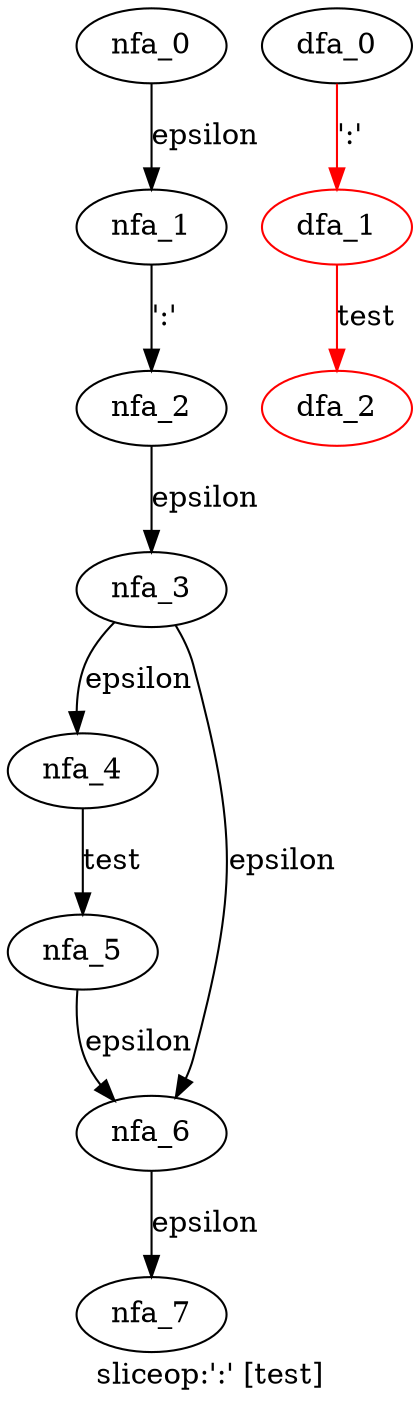 digraph sliceop {
 graph[label="sliceop:':' [test]"]
 subgraph sliceop_nfa {
  nfa_0->nfa_1[label="epsilon"]
  nfa_1->nfa_2[label="':'"]
  nfa_2->nfa_3[label="epsilon"]
  nfa_3->nfa_4[label="epsilon"]
  nfa_4->nfa_5[label="test"]
  nfa_5->nfa_6[label="epsilon"]
  nfa_6->nfa_7[label="epsilon"]
  nfa_3->nfa_6[label="epsilon"]
  }
 subgraph sliceop_dfa {
  dfa_0->dfa_1[label="':'",color=red]
  dfa_1->dfa_2[label="test",color=red]
  dfa_1[color=red]
  dfa_2[color=red]
  }
}
